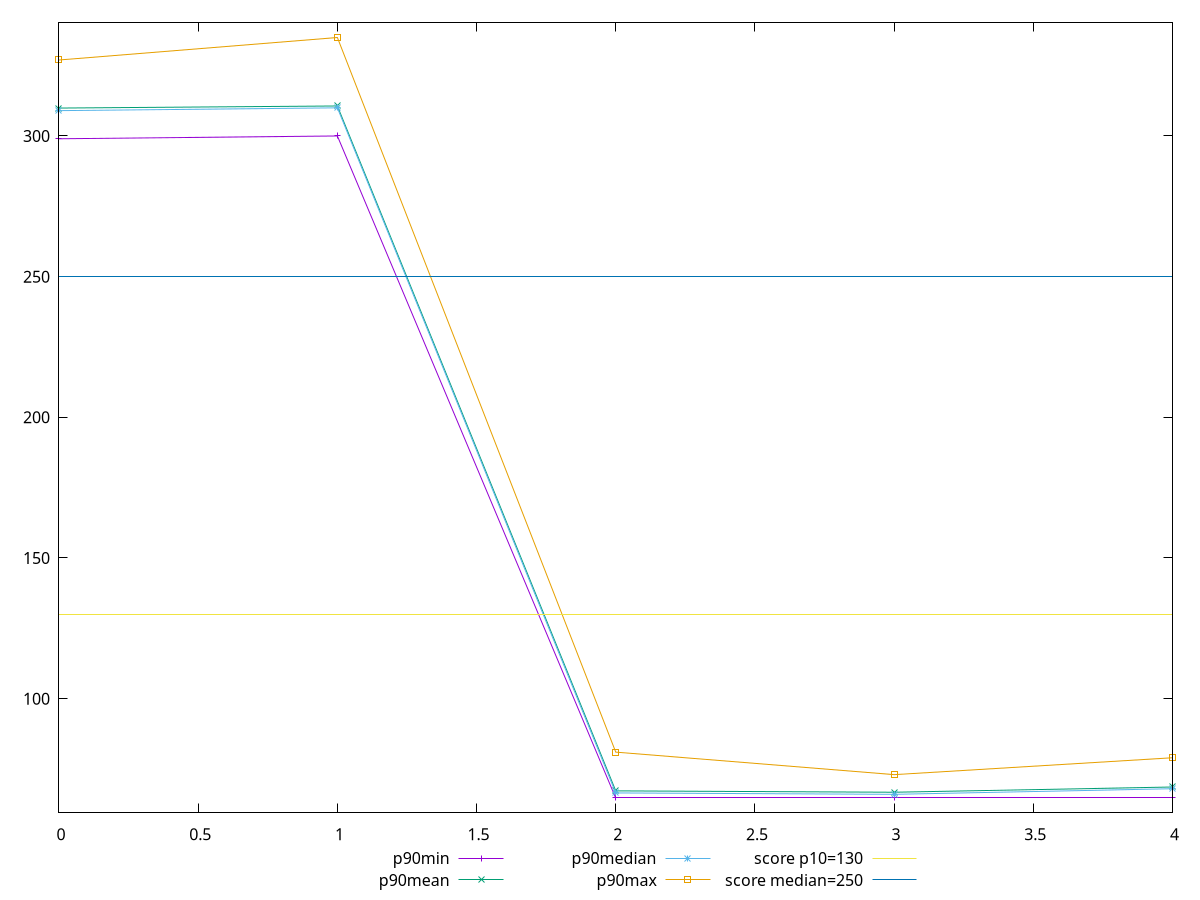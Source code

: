 reset

$p90Min <<EOF
0 299.0000000000009
1 300
2 65
3 65
4 65
EOF

$p90Mean <<EOF
0 309.9148936170212
1 310.65957446808505
2 67.23404255319149
3 66.74468085106383
4 68.6063829787234
EOF

$p90Median <<EOF
0 308.9999999999991
1 310
2 66.5
3 66
4 68
EOF

$p90Max <<EOF
0 327
1 334.9999999999991
2 81
3 73
4 79
EOF

set key outside below
set xrange [0:4]
set yrange [59.600000000000016:340.39999999999907]
set trange [59.600000000000016:340.39999999999907]
set terminal svg size 640, 560 enhanced background rgb 'white'
set output "report_00018_2021-02-10T15-25-16.877Z/max-potential-fid/progression/value.svg"

plot $p90Min title "p90min" with linespoints, \
     $p90Mean title "p90mean" with linespoints, \
     $p90Median title "p90median" with linespoints, \
     $p90Max title "p90max" with linespoints, \
     130 title "score p10=130", \
     250 title "score median=250"

reset
